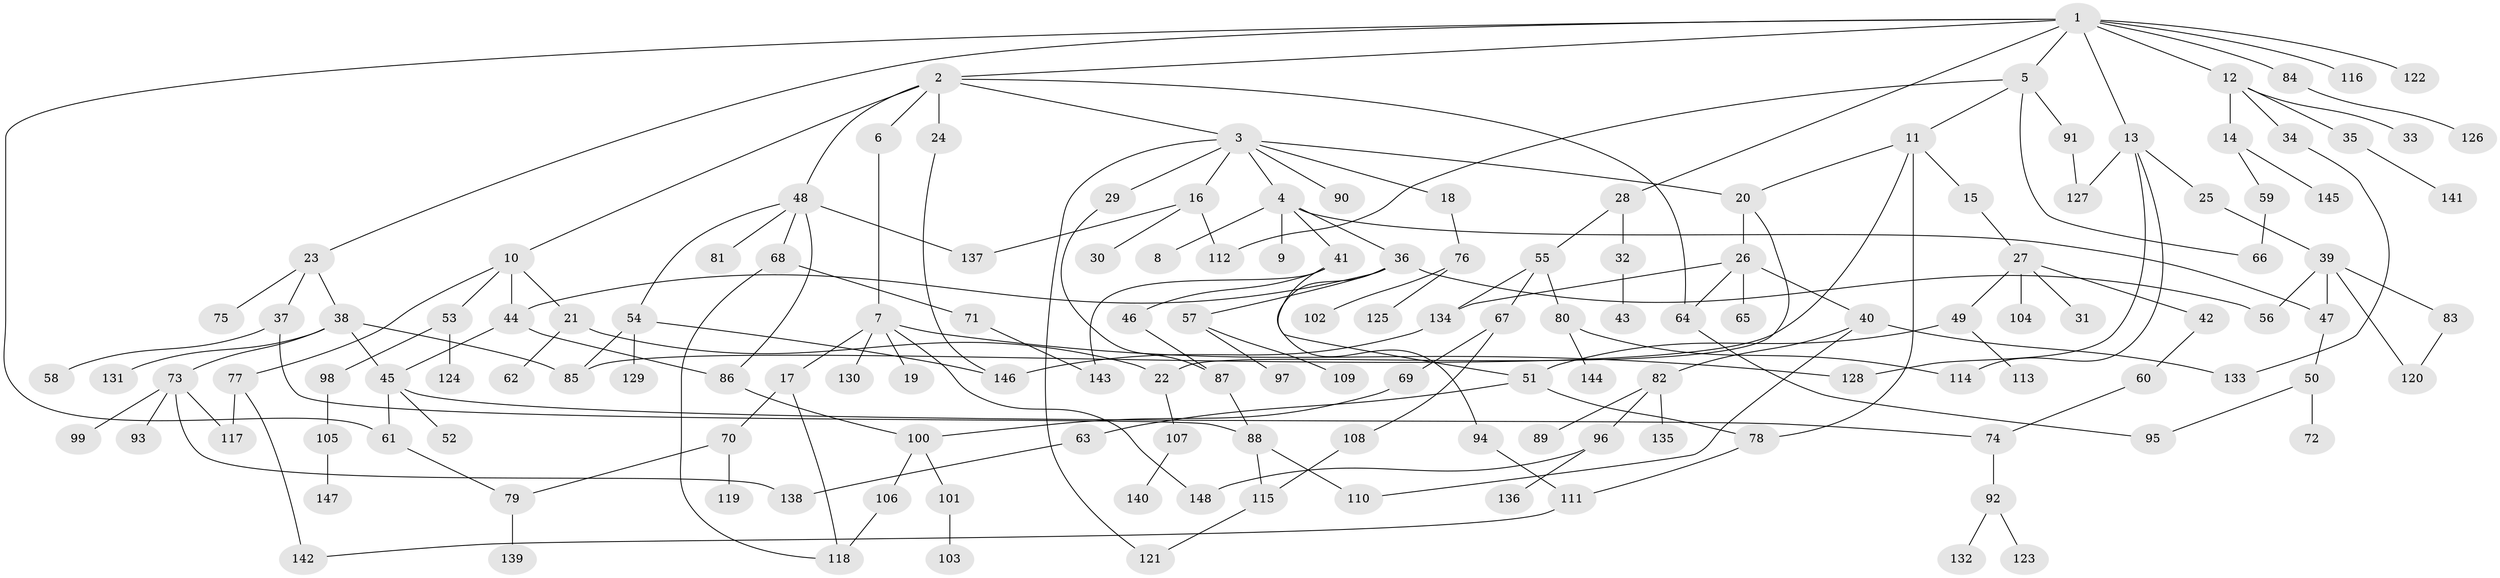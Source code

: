 // Generated by graph-tools (version 1.1) at 2025/10/02/27/25 16:10:51]
// undirected, 148 vertices, 188 edges
graph export_dot {
graph [start="1"]
  node [color=gray90,style=filled];
  1;
  2;
  3;
  4;
  5;
  6;
  7;
  8;
  9;
  10;
  11;
  12;
  13;
  14;
  15;
  16;
  17;
  18;
  19;
  20;
  21;
  22;
  23;
  24;
  25;
  26;
  27;
  28;
  29;
  30;
  31;
  32;
  33;
  34;
  35;
  36;
  37;
  38;
  39;
  40;
  41;
  42;
  43;
  44;
  45;
  46;
  47;
  48;
  49;
  50;
  51;
  52;
  53;
  54;
  55;
  56;
  57;
  58;
  59;
  60;
  61;
  62;
  63;
  64;
  65;
  66;
  67;
  68;
  69;
  70;
  71;
  72;
  73;
  74;
  75;
  76;
  77;
  78;
  79;
  80;
  81;
  82;
  83;
  84;
  85;
  86;
  87;
  88;
  89;
  90;
  91;
  92;
  93;
  94;
  95;
  96;
  97;
  98;
  99;
  100;
  101;
  102;
  103;
  104;
  105;
  106;
  107;
  108;
  109;
  110;
  111;
  112;
  113;
  114;
  115;
  116;
  117;
  118;
  119;
  120;
  121;
  122;
  123;
  124;
  125;
  126;
  127;
  128;
  129;
  130;
  131;
  132;
  133;
  134;
  135;
  136;
  137;
  138;
  139;
  140;
  141;
  142;
  143;
  144;
  145;
  146;
  147;
  148;
  1 -- 2;
  1 -- 5;
  1 -- 12;
  1 -- 13;
  1 -- 23;
  1 -- 28;
  1 -- 84;
  1 -- 116;
  1 -- 122;
  1 -- 61;
  2 -- 3;
  2 -- 6;
  2 -- 10;
  2 -- 24;
  2 -- 48;
  2 -- 64;
  3 -- 4;
  3 -- 16;
  3 -- 18;
  3 -- 20;
  3 -- 29;
  3 -- 90;
  3 -- 121;
  4 -- 8;
  4 -- 9;
  4 -- 36;
  4 -- 41;
  4 -- 47;
  5 -- 11;
  5 -- 91;
  5 -- 66;
  5 -- 112;
  6 -- 7;
  7 -- 17;
  7 -- 19;
  7 -- 130;
  7 -- 148;
  7 -- 128;
  10 -- 21;
  10 -- 53;
  10 -- 77;
  10 -- 44;
  11 -- 15;
  11 -- 78;
  11 -- 20;
  11 -- 85;
  12 -- 14;
  12 -- 33;
  12 -- 34;
  12 -- 35;
  13 -- 25;
  13 -- 127;
  13 -- 128;
  13 -- 114;
  14 -- 59;
  14 -- 145;
  15 -- 27;
  16 -- 30;
  16 -- 112;
  16 -- 137;
  17 -- 70;
  17 -- 118;
  18 -- 76;
  20 -- 26;
  20 -- 22;
  21 -- 22;
  21 -- 62;
  22 -- 107;
  23 -- 37;
  23 -- 38;
  23 -- 75;
  24 -- 146;
  25 -- 39;
  26 -- 40;
  26 -- 64;
  26 -- 65;
  26 -- 134;
  27 -- 31;
  27 -- 42;
  27 -- 49;
  27 -- 104;
  28 -- 32;
  28 -- 55;
  29 -- 87;
  32 -- 43;
  34 -- 133;
  35 -- 141;
  36 -- 44;
  36 -- 56;
  36 -- 57;
  36 -- 94;
  37 -- 58;
  37 -- 88;
  38 -- 73;
  38 -- 85;
  38 -- 131;
  38 -- 45;
  39 -- 47;
  39 -- 83;
  39 -- 56;
  39 -- 120;
  40 -- 82;
  40 -- 110;
  40 -- 133;
  41 -- 46;
  41 -- 51;
  41 -- 143;
  42 -- 60;
  44 -- 45;
  44 -- 86;
  45 -- 52;
  45 -- 61;
  45 -- 74;
  46 -- 87;
  47 -- 50;
  48 -- 54;
  48 -- 68;
  48 -- 81;
  48 -- 86;
  48 -- 137;
  49 -- 113;
  49 -- 51;
  50 -- 72;
  50 -- 95;
  51 -- 63;
  51 -- 78;
  53 -- 98;
  53 -- 124;
  54 -- 129;
  54 -- 85;
  54 -- 146;
  55 -- 67;
  55 -- 80;
  55 -- 134;
  57 -- 97;
  57 -- 109;
  59 -- 66;
  60 -- 74;
  61 -- 79;
  63 -- 138;
  64 -- 95;
  67 -- 69;
  67 -- 108;
  68 -- 71;
  68 -- 118;
  69 -- 100;
  70 -- 119;
  70 -- 79;
  71 -- 143;
  73 -- 93;
  73 -- 99;
  73 -- 117;
  73 -- 138;
  74 -- 92;
  76 -- 102;
  76 -- 125;
  77 -- 142;
  77 -- 117;
  78 -- 111;
  79 -- 139;
  80 -- 114;
  80 -- 144;
  82 -- 89;
  82 -- 96;
  82 -- 135;
  83 -- 120;
  84 -- 126;
  86 -- 100;
  87 -- 88;
  88 -- 115;
  88 -- 110;
  91 -- 127;
  92 -- 123;
  92 -- 132;
  94 -- 111;
  96 -- 136;
  96 -- 148;
  98 -- 105;
  100 -- 101;
  100 -- 106;
  101 -- 103;
  105 -- 147;
  106 -- 118;
  107 -- 140;
  108 -- 115;
  111 -- 142;
  115 -- 121;
  134 -- 146;
}
